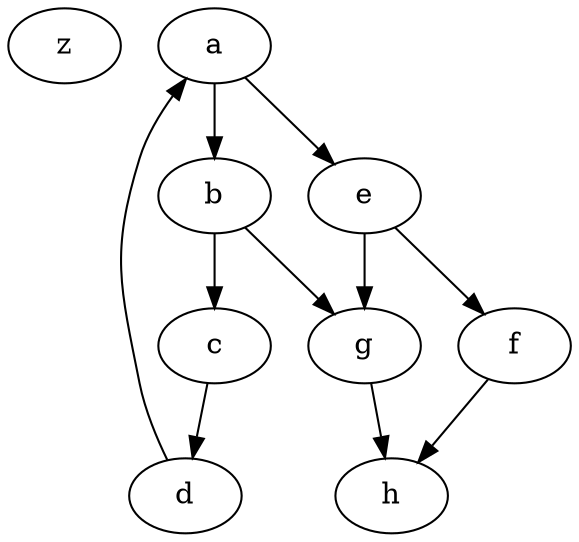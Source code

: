 digraph {
"z"
"a" -> "b"
"a" -> "e"
"b" -> "c"
"b" -> "g"
"c" -> "d"
"d" -> "a"
"g" -> "h"
"e" -> "f"
"e" -> "g"
"f" -> "h"
}